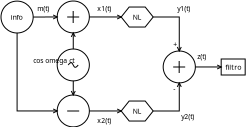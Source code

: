 <?xml version="1.0" encoding="UTF-8"?>
<dia:diagram xmlns:dia="http://www.lysator.liu.se/~alla/dia/">
  <dia:layer name="Fondo" visible="true" active="true">
    <dia:object type="Standard - Ellipse" version="0" id="O0">
      <dia:attribute name="obj_pos">
        <dia:point val="0.991,1.505"/>
      </dia:attribute>
      <dia:attribute name="obj_bb">
        <dia:rectangle val="0.991,1.505;2.6,3.1"/>
      </dia:attribute>
      <dia:attribute name="elem_corner">
        <dia:point val="0.991,1.505"/>
      </dia:attribute>
      <dia:attribute name="elem_width">
        <dia:real val="1.609"/>
      </dia:attribute>
      <dia:attribute name="elem_height">
        <dia:real val="1.595"/>
      </dia:attribute>
      <dia:attribute name="border_width">
        <dia:real val="0"/>
      </dia:attribute>
    </dia:object>
    <dia:object type="Standard - Text" version="1" id="O1">
      <dia:attribute name="obj_pos">
        <dia:point val="1.796,2.302"/>
      </dia:attribute>
      <dia:attribute name="obj_bb">
        <dia:rectangle val="1.461,2.094;2.131,2.511"/>
      </dia:attribute>
      <dia:attribute name="text">
        <dia:composite type="text">
          <dia:attribute name="string">
            <dia:string>#info#</dia:string>
          </dia:attribute>
          <dia:attribute name="font">
            <dia:font family="sans" style="0" name="Helvetica"/>
          </dia:attribute>
          <dia:attribute name="height">
            <dia:real val="0.447"/>
          </dia:attribute>
          <dia:attribute name="pos">
            <dia:point val="1.796,2.426"/>
          </dia:attribute>
          <dia:attribute name="color">
            <dia:color val="#000000"/>
          </dia:attribute>
          <dia:attribute name="alignment">
            <dia:enum val="1"/>
          </dia:attribute>
        </dia:composite>
      </dia:attribute>
      <dia:attribute name="valign">
        <dia:enum val="2"/>
      </dia:attribute>
      <dia:connections>
        <dia:connection handle="0" to="O0" connection="8"/>
      </dia:connections>
    </dia:object>
    <dia:object type="Standard - Polygon" version="0" id="O2">
      <dia:attribute name="obj_pos">
        <dia:point val="7.4,1.8"/>
      </dia:attribute>
      <dia:attribute name="obj_bb">
        <dia:rectangle val="7,1.8;8.6,2.8"/>
      </dia:attribute>
      <dia:attribute name="poly_points">
        <dia:point val="7.4,1.8"/>
        <dia:point val="8.2,1.8"/>
        <dia:point val="8.6,2.3"/>
        <dia:point val="8.2,2.8"/>
        <dia:point val="7.4,2.8"/>
        <dia:point val="7,2.3"/>
      </dia:attribute>
      <dia:attribute name="line_width">
        <dia:real val="0"/>
      </dia:attribute>
      <dia:attribute name="show_background">
        <dia:boolean val="true"/>
      </dia:attribute>
    </dia:object>
    <dia:object type="Standard - Ellipse" version="0" id="O3">
      <dia:attribute name="obj_pos">
        <dia:point val="3.8,3.9"/>
      </dia:attribute>
      <dia:attribute name="obj_bb">
        <dia:rectangle val="3.8,3.9;5.409,5.495"/>
      </dia:attribute>
      <dia:attribute name="elem_corner">
        <dia:point val="3.8,3.9"/>
      </dia:attribute>
      <dia:attribute name="elem_width">
        <dia:real val="1.609"/>
      </dia:attribute>
      <dia:attribute name="elem_height">
        <dia:real val="1.595"/>
      </dia:attribute>
      <dia:attribute name="border_width">
        <dia:real val="0"/>
      </dia:attribute>
    </dia:object>
    <dia:object type="Standard - Ellipse" version="0" id="O4">
      <dia:attribute name="obj_pos">
        <dia:point val="3.8,1.5"/>
      </dia:attribute>
      <dia:attribute name="obj_bb">
        <dia:rectangle val="3.8,1.5;5.409,3.095"/>
      </dia:attribute>
      <dia:attribute name="elem_corner">
        <dia:point val="3.8,1.5"/>
      </dia:attribute>
      <dia:attribute name="elem_width">
        <dia:real val="1.609"/>
      </dia:attribute>
      <dia:attribute name="elem_height">
        <dia:real val="1.595"/>
      </dia:attribute>
      <dia:attribute name="border_width">
        <dia:real val="0"/>
      </dia:attribute>
    </dia:object>
    <dia:object type="Standard - Line" version="0" id="O5">
      <dia:attribute name="obj_pos">
        <dia:point val="4.6,2"/>
      </dia:attribute>
      <dia:attribute name="obj_bb">
        <dia:rectangle val="4.6,2;4.6,2.6"/>
      </dia:attribute>
      <dia:attribute name="conn_endpoints">
        <dia:point val="4.6,2"/>
        <dia:point val="4.6,2.6"/>
      </dia:attribute>
      <dia:attribute name="numcp">
        <dia:int val="1"/>
      </dia:attribute>
      <dia:attribute name="line_width">
        <dia:real val="0"/>
      </dia:attribute>
    </dia:object>
    <dia:object type="Standard - Line" version="0" id="O6">
      <dia:attribute name="obj_pos">
        <dia:point val="4.3,2.3"/>
      </dia:attribute>
      <dia:attribute name="obj_bb">
        <dia:rectangle val="4.3,2.3;4.9,2.3"/>
      </dia:attribute>
      <dia:attribute name="conn_endpoints">
        <dia:point val="4.3,2.3"/>
        <dia:point val="4.9,2.3"/>
      </dia:attribute>
      <dia:attribute name="numcp">
        <dia:int val="1"/>
      </dia:attribute>
      <dia:attribute name="line_width">
        <dia:real val="0"/>
      </dia:attribute>
    </dia:object>
    <dia:object type="Standard - BezierLine" version="0" id="O7">
      <dia:attribute name="obj_pos">
        <dia:point val="4.35,4.7"/>
      </dia:attribute>
      <dia:attribute name="obj_bb">
        <dia:rectangle val="4.35,4.585;4.85,4.816"/>
      </dia:attribute>
      <dia:attribute name="bez_points">
        <dia:point val="4.35,4.7"/>
        <dia:point val="4.65,4.3"/>
        <dia:point val="4.55,5.1"/>
        <dia:point val="4.85,4.7"/>
      </dia:attribute>
      <dia:attribute name="corner_types">
        <dia:enum val="0"/>
        <dia:enum val="0"/>
      </dia:attribute>
      <dia:attribute name="line_width">
        <dia:real val="0"/>
      </dia:attribute>
    </dia:object>
    <dia:object type="Standard - Line" version="0" id="O8">
      <dia:attribute name="obj_pos">
        <dia:point val="2.6,2.302"/>
      </dia:attribute>
      <dia:attribute name="obj_bb">
        <dia:rectangle val="2.6,2.198;3.8,2.398"/>
      </dia:attribute>
      <dia:attribute name="conn_endpoints">
        <dia:point val="2.6,2.302"/>
        <dia:point val="3.8,2.298"/>
      </dia:attribute>
      <dia:attribute name="numcp">
        <dia:int val="1"/>
      </dia:attribute>
      <dia:attribute name="line_width">
        <dia:real val="0"/>
      </dia:attribute>
      <dia:attribute name="end_arrow">
        <dia:enum val="1"/>
      </dia:attribute>
      <dia:attribute name="end_arrow_length">
        <dia:real val="0.2"/>
      </dia:attribute>
      <dia:attribute name="end_arrow_width">
        <dia:real val="0.2"/>
      </dia:attribute>
      <dia:connections>
        <dia:connection handle="0" to="O0" connection="4"/>
        <dia:connection handle="1" to="O4" connection="3"/>
      </dia:connections>
    </dia:object>
    <dia:object type="Standard - Line" version="0" id="O9">
      <dia:attribute name="obj_pos">
        <dia:point val="4.604,3.9"/>
      </dia:attribute>
      <dia:attribute name="obj_bb">
        <dia:rectangle val="4.504,3.095;4.704,3.9"/>
      </dia:attribute>
      <dia:attribute name="conn_endpoints">
        <dia:point val="4.604,3.9"/>
        <dia:point val="4.604,3.095"/>
      </dia:attribute>
      <dia:attribute name="numcp">
        <dia:int val="1"/>
      </dia:attribute>
      <dia:attribute name="line_width">
        <dia:real val="0"/>
      </dia:attribute>
      <dia:attribute name="end_arrow">
        <dia:enum val="1"/>
      </dia:attribute>
      <dia:attribute name="end_arrow_length">
        <dia:real val="0.2"/>
      </dia:attribute>
      <dia:attribute name="end_arrow_width">
        <dia:real val="0.2"/>
      </dia:attribute>
      <dia:connections>
        <dia:connection handle="0" to="O3" connection="1"/>
        <dia:connection handle="1" to="O4" connection="6"/>
      </dia:connections>
    </dia:object>
    <dia:object type="Standard - Line" version="0" id="O10">
      <dia:attribute name="obj_pos">
        <dia:point val="5.409,2.298"/>
      </dia:attribute>
      <dia:attribute name="obj_bb">
        <dia:rectangle val="5.409,2.2;7,2.4"/>
      </dia:attribute>
      <dia:attribute name="conn_endpoints">
        <dia:point val="5.409,2.298"/>
        <dia:point val="7,2.3"/>
      </dia:attribute>
      <dia:attribute name="numcp">
        <dia:int val="1"/>
      </dia:attribute>
      <dia:attribute name="line_width">
        <dia:real val="0"/>
      </dia:attribute>
      <dia:attribute name="end_arrow">
        <dia:enum val="1"/>
      </dia:attribute>
      <dia:attribute name="end_arrow_length">
        <dia:real val="0.2"/>
      </dia:attribute>
      <dia:attribute name="end_arrow_width">
        <dia:real val="0.2"/>
      </dia:attribute>
      <dia:connections>
        <dia:connection handle="0" to="O4" connection="4"/>
        <dia:connection handle="1" to="O2" connection="10"/>
      </dia:connections>
    </dia:object>
    <dia:object type="Standard - Box" version="0" id="O11">
      <dia:attribute name="obj_pos">
        <dia:point val="12,4.4"/>
      </dia:attribute>
      <dia:attribute name="obj_bb">
        <dia:rectangle val="12,4.4;13.2,5.2"/>
      </dia:attribute>
      <dia:attribute name="elem_corner">
        <dia:point val="12,4.4"/>
      </dia:attribute>
      <dia:attribute name="elem_width">
        <dia:real val="1.2"/>
      </dia:attribute>
      <dia:attribute name="elem_height">
        <dia:real val="0.8"/>
      </dia:attribute>
      <dia:attribute name="border_width">
        <dia:real val="0"/>
      </dia:attribute>
      <dia:attribute name="show_background">
        <dia:boolean val="true"/>
      </dia:attribute>
    </dia:object>
    <dia:object type="Standard - Text" version="1" id="O12">
      <dia:attribute name="obj_pos">
        <dia:point val="7.8,2.3"/>
      </dia:attribute>
      <dia:attribute name="obj_bb">
        <dia:rectangle val="7.58,2.104;8.02,2.496"/>
      </dia:attribute>
      <dia:attribute name="text">
        <dia:composite type="text">
          <dia:attribute name="string">
            <dia:string>#NL#</dia:string>
          </dia:attribute>
          <dia:attribute name="font">
            <dia:font family="sans" style="0" name="Helvetica"/>
          </dia:attribute>
          <dia:attribute name="height">
            <dia:real val="0.423"/>
          </dia:attribute>
          <dia:attribute name="pos">
            <dia:point val="7.8,2.416"/>
          </dia:attribute>
          <dia:attribute name="color">
            <dia:color val="#000000"/>
          </dia:attribute>
          <dia:attribute name="alignment">
            <dia:enum val="1"/>
          </dia:attribute>
        </dia:composite>
      </dia:attribute>
      <dia:attribute name="valign">
        <dia:enum val="2"/>
      </dia:attribute>
      <dia:connections>
        <dia:connection handle="0" to="O2" connection="12"/>
      </dia:connections>
    </dia:object>
    <dia:object type="Standard - Text" version="1" id="O13">
      <dia:attribute name="obj_pos">
        <dia:point val="12.6,4.8"/>
      </dia:attribute>
      <dia:attribute name="obj_bb">
        <dia:rectangle val="12.189,4.591;13.011,5.009"/>
      </dia:attribute>
      <dia:attribute name="text">
        <dia:composite type="text">
          <dia:attribute name="string">
            <dia:string>#filtro#</dia:string>
          </dia:attribute>
          <dia:attribute name="font">
            <dia:font family="sans" style="0" name="Helvetica"/>
          </dia:attribute>
          <dia:attribute name="height">
            <dia:real val="0.447"/>
          </dia:attribute>
          <dia:attribute name="pos">
            <dia:point val="12.6,4.924"/>
          </dia:attribute>
          <dia:attribute name="color">
            <dia:color val="#000000"/>
          </dia:attribute>
          <dia:attribute name="alignment">
            <dia:enum val="1"/>
          </dia:attribute>
        </dia:composite>
      </dia:attribute>
      <dia:attribute name="valign">
        <dia:enum val="2"/>
      </dia:attribute>
      <dia:connections>
        <dia:connection handle="0" to="O11" connection="8"/>
      </dia:connections>
    </dia:object>
    <dia:object type="Standard - Ellipse" version="0" id="O14">
      <dia:attribute name="obj_pos">
        <dia:point val="3.8,6.2"/>
      </dia:attribute>
      <dia:attribute name="obj_bb">
        <dia:rectangle val="3.8,6.2;5.409,7.795"/>
      </dia:attribute>
      <dia:attribute name="elem_corner">
        <dia:point val="3.8,6.2"/>
      </dia:attribute>
      <dia:attribute name="elem_width">
        <dia:real val="1.609"/>
      </dia:attribute>
      <dia:attribute name="elem_height">
        <dia:real val="1.595"/>
      </dia:attribute>
      <dia:attribute name="border_width">
        <dia:real val="0"/>
      </dia:attribute>
    </dia:object>
    <dia:object type="Standard - Line" version="0" id="O15">
      <dia:attribute name="obj_pos">
        <dia:point val="4.3,7"/>
      </dia:attribute>
      <dia:attribute name="obj_bb">
        <dia:rectangle val="4.3,7;4.9,7"/>
      </dia:attribute>
      <dia:attribute name="conn_endpoints">
        <dia:point val="4.3,7"/>
        <dia:point val="4.9,7"/>
      </dia:attribute>
      <dia:attribute name="numcp">
        <dia:int val="1"/>
      </dia:attribute>
      <dia:attribute name="line_width">
        <dia:real val="0"/>
      </dia:attribute>
    </dia:object>
    <dia:object type="Standard - ZigZagLine" version="1" id="O16">
      <dia:attribute name="obj_pos">
        <dia:point val="1.796,3.1"/>
      </dia:attribute>
      <dia:attribute name="obj_bb">
        <dia:rectangle val="1.796,3.1;3.8,7.098"/>
      </dia:attribute>
      <dia:attribute name="orth_points">
        <dia:point val="1.796,3.1"/>
        <dia:point val="1.796,6.998"/>
        <dia:point val="3.8,6.998"/>
      </dia:attribute>
      <dia:attribute name="orth_orient">
        <dia:enum val="1"/>
        <dia:enum val="0"/>
      </dia:attribute>
      <dia:attribute name="autorouting">
        <dia:boolean val="true"/>
      </dia:attribute>
      <dia:attribute name="line_width">
        <dia:real val="0"/>
      </dia:attribute>
      <dia:attribute name="end_arrow">
        <dia:enum val="1"/>
      </dia:attribute>
      <dia:attribute name="end_arrow_length">
        <dia:real val="0.2"/>
      </dia:attribute>
      <dia:attribute name="end_arrow_width">
        <dia:real val="0.2"/>
      </dia:attribute>
      <dia:connections>
        <dia:connection handle="0" to="O0" connection="6"/>
        <dia:connection handle="1" to="O14" connection="3"/>
      </dia:connections>
    </dia:object>
    <dia:object type="Standard - Line" version="0" id="O17">
      <dia:attribute name="obj_pos">
        <dia:point val="4.604,5.495"/>
      </dia:attribute>
      <dia:attribute name="obj_bb">
        <dia:rectangle val="4.504,5.495;4.704,6.2"/>
      </dia:attribute>
      <dia:attribute name="conn_endpoints">
        <dia:point val="4.604,5.495"/>
        <dia:point val="4.604,6.2"/>
      </dia:attribute>
      <dia:attribute name="numcp">
        <dia:int val="1"/>
      </dia:attribute>
      <dia:attribute name="line_width">
        <dia:real val="0"/>
      </dia:attribute>
      <dia:attribute name="end_arrow">
        <dia:enum val="1"/>
      </dia:attribute>
      <dia:attribute name="end_arrow_length">
        <dia:real val="0.2"/>
      </dia:attribute>
      <dia:attribute name="end_arrow_width">
        <dia:real val="0.2"/>
      </dia:attribute>
      <dia:connections>
        <dia:connection handle="0" to="O3" connection="6"/>
        <dia:connection handle="1" to="O14" connection="1"/>
      </dia:connections>
    </dia:object>
    <dia:object type="Standard - Polygon" version="0" id="O18">
      <dia:attribute name="obj_pos">
        <dia:point val="7.4,6.5"/>
      </dia:attribute>
      <dia:attribute name="obj_bb">
        <dia:rectangle val="7,6.5;8.6,7.5"/>
      </dia:attribute>
      <dia:attribute name="poly_points">
        <dia:point val="7.4,6.5"/>
        <dia:point val="8.2,6.5"/>
        <dia:point val="8.6,7"/>
        <dia:point val="8.2,7.5"/>
        <dia:point val="7.4,7.5"/>
        <dia:point val="7,7"/>
      </dia:attribute>
      <dia:attribute name="line_width">
        <dia:real val="0"/>
      </dia:attribute>
      <dia:attribute name="show_background">
        <dia:boolean val="true"/>
      </dia:attribute>
    </dia:object>
    <dia:object type="Standard - Text" version="1" id="O19">
      <dia:attribute name="obj_pos">
        <dia:point val="7.8,7"/>
      </dia:attribute>
      <dia:attribute name="obj_bb">
        <dia:rectangle val="7.58,6.804;8.02,7.196"/>
      </dia:attribute>
      <dia:attribute name="text">
        <dia:composite type="text">
          <dia:attribute name="string">
            <dia:string>#NL#</dia:string>
          </dia:attribute>
          <dia:attribute name="font">
            <dia:font family="sans" style="0" name="Helvetica"/>
          </dia:attribute>
          <dia:attribute name="height">
            <dia:real val="0.423"/>
          </dia:attribute>
          <dia:attribute name="pos">
            <dia:point val="7.8,7.116"/>
          </dia:attribute>
          <dia:attribute name="color">
            <dia:color val="#000000"/>
          </dia:attribute>
          <dia:attribute name="alignment">
            <dia:enum val="1"/>
          </dia:attribute>
        </dia:composite>
      </dia:attribute>
      <dia:attribute name="valign">
        <dia:enum val="2"/>
      </dia:attribute>
      <dia:connections>
        <dia:connection handle="0" to="O18" connection="12"/>
      </dia:connections>
    </dia:object>
    <dia:object type="Standard - Ellipse" version="0" id="O20">
      <dia:attribute name="obj_pos">
        <dia:point val="9.1,4"/>
      </dia:attribute>
      <dia:attribute name="obj_bb">
        <dia:rectangle val="9.1,4;10.709,5.595"/>
      </dia:attribute>
      <dia:attribute name="elem_corner">
        <dia:point val="9.1,4"/>
      </dia:attribute>
      <dia:attribute name="elem_width">
        <dia:real val="1.609"/>
      </dia:attribute>
      <dia:attribute name="elem_height">
        <dia:real val="1.595"/>
      </dia:attribute>
      <dia:attribute name="border_width">
        <dia:real val="0"/>
      </dia:attribute>
    </dia:object>
    <dia:object type="Standard - Line" version="0" id="O21">
      <dia:attribute name="obj_pos">
        <dia:point val="9.9,4.5"/>
      </dia:attribute>
      <dia:attribute name="obj_bb">
        <dia:rectangle val="9.9,4.5;9.9,5.1"/>
      </dia:attribute>
      <dia:attribute name="conn_endpoints">
        <dia:point val="9.9,4.5"/>
        <dia:point val="9.9,5.1"/>
      </dia:attribute>
      <dia:attribute name="numcp">
        <dia:int val="1"/>
      </dia:attribute>
      <dia:attribute name="line_width">
        <dia:real val="0"/>
      </dia:attribute>
    </dia:object>
    <dia:object type="Standard - Line" version="0" id="O22">
      <dia:attribute name="obj_pos">
        <dia:point val="9.6,4.8"/>
      </dia:attribute>
      <dia:attribute name="obj_bb">
        <dia:rectangle val="9.6,4.8;10.2,4.8"/>
      </dia:attribute>
      <dia:attribute name="conn_endpoints">
        <dia:point val="9.6,4.8"/>
        <dia:point val="10.2,4.8"/>
      </dia:attribute>
      <dia:attribute name="numcp">
        <dia:int val="1"/>
      </dia:attribute>
      <dia:attribute name="line_width">
        <dia:real val="0"/>
      </dia:attribute>
    </dia:object>
    <dia:object type="Standard - ZigZagLine" version="1" id="O23">
      <dia:attribute name="obj_pos">
        <dia:point val="8.6,2.3"/>
      </dia:attribute>
      <dia:attribute name="obj_bb">
        <dia:rectangle val="8.6,2.3;10.004,4"/>
      </dia:attribute>
      <dia:attribute name="orth_points">
        <dia:point val="8.6,2.3"/>
        <dia:point val="9.904,2.3"/>
        <dia:point val="9.904,4"/>
      </dia:attribute>
      <dia:attribute name="orth_orient">
        <dia:enum val="0"/>
        <dia:enum val="1"/>
      </dia:attribute>
      <dia:attribute name="autorouting">
        <dia:boolean val="true"/>
      </dia:attribute>
      <dia:attribute name="line_width">
        <dia:real val="0"/>
      </dia:attribute>
      <dia:attribute name="end_arrow">
        <dia:enum val="1"/>
      </dia:attribute>
      <dia:attribute name="end_arrow_length">
        <dia:real val="0.2"/>
      </dia:attribute>
      <dia:attribute name="end_arrow_width">
        <dia:real val="0.2"/>
      </dia:attribute>
      <dia:connections>
        <dia:connection handle="0" to="O2" connection="4"/>
        <dia:connection handle="1" to="O20" connection="1"/>
      </dia:connections>
    </dia:object>
    <dia:object type="Standard - ZigZagLine" version="1" id="O24">
      <dia:attribute name="obj_pos">
        <dia:point val="8.6,7"/>
      </dia:attribute>
      <dia:attribute name="obj_bb">
        <dia:rectangle val="8.6,5.595;10.004,7"/>
      </dia:attribute>
      <dia:attribute name="orth_points">
        <dia:point val="8.6,7"/>
        <dia:point val="9.904,7"/>
        <dia:point val="9.904,5.595"/>
      </dia:attribute>
      <dia:attribute name="orth_orient">
        <dia:enum val="0"/>
        <dia:enum val="1"/>
      </dia:attribute>
      <dia:attribute name="autorouting">
        <dia:boolean val="true"/>
      </dia:attribute>
      <dia:attribute name="line_width">
        <dia:real val="0"/>
      </dia:attribute>
      <dia:attribute name="end_arrow">
        <dia:enum val="1"/>
      </dia:attribute>
      <dia:attribute name="end_arrow_length">
        <dia:real val="0.2"/>
      </dia:attribute>
      <dia:attribute name="end_arrow_width">
        <dia:real val="0.2"/>
      </dia:attribute>
      <dia:connections>
        <dia:connection handle="0" to="O18" connection="4"/>
        <dia:connection handle="1" to="O20" connection="6"/>
      </dia:connections>
    </dia:object>
    <dia:object type="Standard - Line" version="0" id="O25">
      <dia:attribute name="obj_pos">
        <dia:point val="5.409,6.998"/>
      </dia:attribute>
      <dia:attribute name="obj_bb">
        <dia:rectangle val="5.409,6.9;7,7.1"/>
      </dia:attribute>
      <dia:attribute name="conn_endpoints">
        <dia:point val="5.409,6.998"/>
        <dia:point val="7,7"/>
      </dia:attribute>
      <dia:attribute name="numcp">
        <dia:int val="1"/>
      </dia:attribute>
      <dia:attribute name="line_width">
        <dia:real val="0"/>
      </dia:attribute>
      <dia:attribute name="end_arrow">
        <dia:enum val="1"/>
      </dia:attribute>
      <dia:attribute name="end_arrow_length">
        <dia:real val="0.2"/>
      </dia:attribute>
      <dia:attribute name="end_arrow_width">
        <dia:real val="0.2"/>
      </dia:attribute>
      <dia:connections>
        <dia:connection handle="0" to="O14" connection="4"/>
        <dia:connection handle="1" to="O18" connection="10"/>
      </dia:connections>
    </dia:object>
    <dia:object type="Standard - Line" version="0" id="O26">
      <dia:attribute name="obj_pos">
        <dia:point val="10.709,4.798"/>
      </dia:attribute>
      <dia:attribute name="obj_bb">
        <dia:rectangle val="10.709,4.7;12,4.9"/>
      </dia:attribute>
      <dia:attribute name="conn_endpoints">
        <dia:point val="10.709,4.798"/>
        <dia:point val="12,4.8"/>
      </dia:attribute>
      <dia:attribute name="numcp">
        <dia:int val="1"/>
      </dia:attribute>
      <dia:attribute name="line_width">
        <dia:real val="0"/>
      </dia:attribute>
      <dia:attribute name="end_arrow">
        <dia:enum val="1"/>
      </dia:attribute>
      <dia:attribute name="end_arrow_length">
        <dia:real val="0.2"/>
      </dia:attribute>
      <dia:attribute name="end_arrow_width">
        <dia:real val="0.2"/>
      </dia:attribute>
      <dia:connections>
        <dia:connection handle="0" to="O20" connection="4"/>
        <dia:connection handle="1" to="O11" connection="3"/>
      </dia:connections>
    </dia:object>
    <dia:object type="Standard - Text" version="1" id="O27">
      <dia:attribute name="obj_pos">
        <dia:point val="2.8,2"/>
      </dia:attribute>
      <dia:attribute name="obj_bb">
        <dia:rectangle val="2.8,1.688;3.527,2.08"/>
      </dia:attribute>
      <dia:attribute name="text">
        <dia:composite type="text">
          <dia:attribute name="string">
            <dia:string>#m(t)#</dia:string>
          </dia:attribute>
          <dia:attribute name="font">
            <dia:font family="sans" style="0" name="Helvetica"/>
          </dia:attribute>
          <dia:attribute name="height">
            <dia:real val="0.423"/>
          </dia:attribute>
          <dia:attribute name="pos">
            <dia:point val="2.8,2"/>
          </dia:attribute>
          <dia:attribute name="color">
            <dia:color val="#000000"/>
          </dia:attribute>
          <dia:attribute name="alignment">
            <dia:enum val="0"/>
          </dia:attribute>
        </dia:composite>
      </dia:attribute>
      <dia:attribute name="valign">
        <dia:enum val="3"/>
      </dia:attribute>
    </dia:object>
    <dia:object type="Standard - Text" version="1" id="O28">
      <dia:attribute name="obj_pos">
        <dia:point val="2.6,4.6"/>
      </dia:attribute>
      <dia:attribute name="obj_bb">
        <dia:rectangle val="2.6,4.278;4.877,4.7"/>
      </dia:attribute>
      <dia:attribute name="text">
        <dia:composite type="text">
          <dia:attribute name="string">
            <dia:string>#cos omega ct#</dia:string>
          </dia:attribute>
          <dia:attribute name="font">
            <dia:font family="sans" style="0" name="Helvetica"/>
          </dia:attribute>
          <dia:attribute name="height">
            <dia:real val="0.423"/>
          </dia:attribute>
          <dia:attribute name="pos">
            <dia:point val="2.6,4.6"/>
          </dia:attribute>
          <dia:attribute name="color">
            <dia:color val="#000000"/>
          </dia:attribute>
          <dia:attribute name="alignment">
            <dia:enum val="0"/>
          </dia:attribute>
        </dia:composite>
      </dia:attribute>
      <dia:attribute name="valign">
        <dia:enum val="3"/>
      </dia:attribute>
    </dia:object>
    <dia:object type="Standard - Text" version="1" id="O29">
      <dia:attribute name="obj_pos">
        <dia:point val="5.8,2"/>
      </dia:attribute>
      <dia:attribute name="obj_bb">
        <dia:rectangle val="5.8,1.678;6.622,2.1"/>
      </dia:attribute>
      <dia:attribute name="text">
        <dia:composite type="text">
          <dia:attribute name="string">
            <dia:string>#x1(t)#</dia:string>
          </dia:attribute>
          <dia:attribute name="font">
            <dia:font family="sans" style="0" name="Helvetica"/>
          </dia:attribute>
          <dia:attribute name="height">
            <dia:real val="0.423"/>
          </dia:attribute>
          <dia:attribute name="pos">
            <dia:point val="5.8,2"/>
          </dia:attribute>
          <dia:attribute name="color">
            <dia:color val="#000000"/>
          </dia:attribute>
          <dia:attribute name="alignment">
            <dia:enum val="0"/>
          </dia:attribute>
        </dia:composite>
      </dia:attribute>
      <dia:attribute name="valign">
        <dia:enum val="3"/>
      </dia:attribute>
    </dia:object>
    <dia:object type="Standard - Text" version="1" id="O30">
      <dia:attribute name="obj_pos">
        <dia:point val="5.8,7.6"/>
      </dia:attribute>
      <dia:attribute name="obj_bb">
        <dia:rectangle val="5.8,7.278;6.622,7.7"/>
      </dia:attribute>
      <dia:attribute name="text">
        <dia:composite type="text">
          <dia:attribute name="string">
            <dia:string>#x2(t)#</dia:string>
          </dia:attribute>
          <dia:attribute name="font">
            <dia:font family="sans" style="0" name="Helvetica"/>
          </dia:attribute>
          <dia:attribute name="height">
            <dia:real val="0.423"/>
          </dia:attribute>
          <dia:attribute name="pos">
            <dia:point val="5.8,7.6"/>
          </dia:attribute>
          <dia:attribute name="color">
            <dia:color val="#000000"/>
          </dia:attribute>
          <dia:attribute name="alignment">
            <dia:enum val="0"/>
          </dia:attribute>
        </dia:composite>
      </dia:attribute>
      <dia:attribute name="valign">
        <dia:enum val="3"/>
      </dia:attribute>
    </dia:object>
    <dia:object type="Standard - Text" version="1" id="O31">
      <dia:attribute name="obj_pos">
        <dia:point val="9.8,2"/>
      </dia:attribute>
      <dia:attribute name="obj_bb">
        <dia:rectangle val="9.8,1.678;10.622,2.1"/>
      </dia:attribute>
      <dia:attribute name="text">
        <dia:composite type="text">
          <dia:attribute name="string">
            <dia:string>#y1(t)#</dia:string>
          </dia:attribute>
          <dia:attribute name="font">
            <dia:font family="sans" style="0" name="Helvetica"/>
          </dia:attribute>
          <dia:attribute name="height">
            <dia:real val="0.423"/>
          </dia:attribute>
          <dia:attribute name="pos">
            <dia:point val="9.8,2"/>
          </dia:attribute>
          <dia:attribute name="color">
            <dia:color val="#000000"/>
          </dia:attribute>
          <dia:attribute name="alignment">
            <dia:enum val="0"/>
          </dia:attribute>
        </dia:composite>
      </dia:attribute>
      <dia:attribute name="valign">
        <dia:enum val="3"/>
      </dia:attribute>
    </dia:object>
    <dia:object type="Standard - Text" version="1" id="O32">
      <dia:attribute name="obj_pos">
        <dia:point val="10,7.4"/>
      </dia:attribute>
      <dia:attribute name="obj_bb">
        <dia:rectangle val="10,7.078;10.822,7.5"/>
      </dia:attribute>
      <dia:attribute name="text">
        <dia:composite type="text">
          <dia:attribute name="string">
            <dia:string>#y2(t)#</dia:string>
          </dia:attribute>
          <dia:attribute name="font">
            <dia:font family="sans" style="0" name="Helvetica"/>
          </dia:attribute>
          <dia:attribute name="height">
            <dia:real val="0.423"/>
          </dia:attribute>
          <dia:attribute name="pos">
            <dia:point val="10,7.4"/>
          </dia:attribute>
          <dia:attribute name="color">
            <dia:color val="#000000"/>
          </dia:attribute>
          <dia:attribute name="alignment">
            <dia:enum val="0"/>
          </dia:attribute>
        </dia:composite>
      </dia:attribute>
      <dia:attribute name="valign">
        <dia:enum val="3"/>
      </dia:attribute>
    </dia:object>
    <dia:object type="Standard - Text" version="1" id="O33">
      <dia:attribute name="obj_pos">
        <dia:point val="9.6,3.8"/>
      </dia:attribute>
      <dia:attribute name="obj_bb">
        <dia:rectangle val="9.6,3.478;9.892,3.9"/>
      </dia:attribute>
      <dia:attribute name="text">
        <dia:composite type="text">
          <dia:attribute name="string">
            <dia:string>#+#</dia:string>
          </dia:attribute>
          <dia:attribute name="font">
            <dia:font family="sans" style="0" name="Helvetica"/>
          </dia:attribute>
          <dia:attribute name="height">
            <dia:real val="0.423"/>
          </dia:attribute>
          <dia:attribute name="pos">
            <dia:point val="9.6,3.8"/>
          </dia:attribute>
          <dia:attribute name="color">
            <dia:color val="#000000"/>
          </dia:attribute>
          <dia:attribute name="alignment">
            <dia:enum val="0"/>
          </dia:attribute>
        </dia:composite>
      </dia:attribute>
      <dia:attribute name="valign">
        <dia:enum val="3"/>
      </dia:attribute>
    </dia:object>
    <dia:object type="Standard - Text" version="1" id="O34">
      <dia:attribute name="obj_pos">
        <dia:point val="9.6,6"/>
      </dia:attribute>
      <dia:attribute name="obj_bb">
        <dia:rectangle val="9.6,5.678;9.732,6.1"/>
      </dia:attribute>
      <dia:attribute name="text">
        <dia:composite type="text">
          <dia:attribute name="string">
            <dia:string>#-#</dia:string>
          </dia:attribute>
          <dia:attribute name="font">
            <dia:font family="sans" style="0" name="Helvetica"/>
          </dia:attribute>
          <dia:attribute name="height">
            <dia:real val="0.423"/>
          </dia:attribute>
          <dia:attribute name="pos">
            <dia:point val="9.6,6"/>
          </dia:attribute>
          <dia:attribute name="color">
            <dia:color val="#000000"/>
          </dia:attribute>
          <dia:attribute name="alignment">
            <dia:enum val="0"/>
          </dia:attribute>
        </dia:composite>
      </dia:attribute>
      <dia:attribute name="valign">
        <dia:enum val="3"/>
      </dia:attribute>
    </dia:object>
    <dia:object type="Standard - Text" version="1" id="O35">
      <dia:attribute name="obj_pos">
        <dia:point val="10.8,4.4"/>
      </dia:attribute>
      <dia:attribute name="obj_bb">
        <dia:rectangle val="10.8,4.078;11.385,4.5"/>
      </dia:attribute>
      <dia:attribute name="text">
        <dia:composite type="text">
          <dia:attribute name="string">
            <dia:string>#z(t)#</dia:string>
          </dia:attribute>
          <dia:attribute name="font">
            <dia:font family="sans" style="0" name="Helvetica"/>
          </dia:attribute>
          <dia:attribute name="height">
            <dia:real val="0.423"/>
          </dia:attribute>
          <dia:attribute name="pos">
            <dia:point val="10.8,4.4"/>
          </dia:attribute>
          <dia:attribute name="color">
            <dia:color val="#000000"/>
          </dia:attribute>
          <dia:attribute name="alignment">
            <dia:enum val="0"/>
          </dia:attribute>
        </dia:composite>
      </dia:attribute>
      <dia:attribute name="valign">
        <dia:enum val="3"/>
      </dia:attribute>
    </dia:object>
  </dia:layer>
</dia:diagram>

